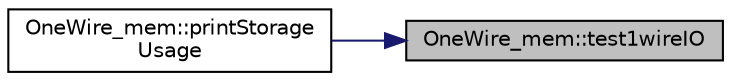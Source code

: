 digraph "OneWire_mem::test1wireIO"
{
 // INTERACTIVE_SVG=YES
 // LATEX_PDF_SIZE
  edge [fontname="Helvetica",fontsize="10",labelfontname="Helvetica",labelfontsize="10"];
  node [fontname="Helvetica",fontsize="10",shape=record];
  rankdir="RL";
  Node1 [label="OneWire_mem::test1wireIO",height=0.2,width=0.4,color="black", fillcolor="grey75", style="filled", fontcolor="black",tooltip=" "];
  Node1 -> Node2 [dir="back",color="midnightblue",fontsize="10",style="solid"];
  Node2 [label="OneWire_mem::printStorage\lUsage",height=0.2,width=0.4,color="black", fillcolor="white", style="filled",URL="$class_one_wire__mem.html#af27c609b55b419df8178bb851a63c76f",tooltip="Print 1-wire eeprom(etc.) save slots."];
}
